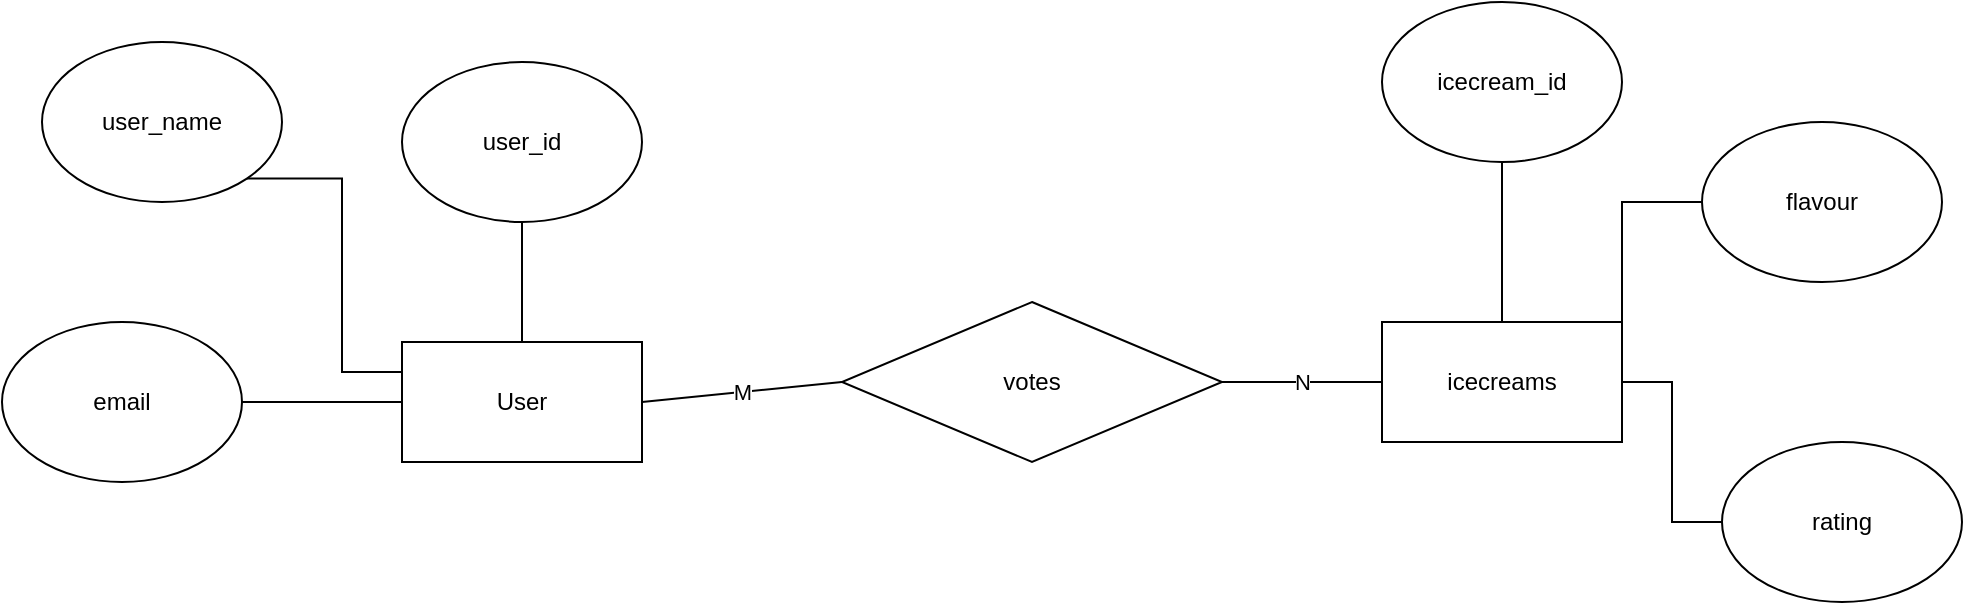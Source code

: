 <mxfile version="17.1.3" type="device"><diagram id="fMCljZ-00V7Zb-hhHP1J" name="Page-1"><mxGraphModel dx="1240" dy="872" grid="1" gridSize="10" guides="1" tooltips="1" connect="1" arrows="1" fold="1" page="1" pageScale="1" pageWidth="827" pageHeight="1169" math="0" shadow="0"><root><mxCell id="0"/><mxCell id="1" parent="0"/><mxCell id="9Ke1NxLbtCCt8Ny00CKA-14" value="N" style="edgeStyle=orthogonalEdgeStyle;rounded=0;orthogonalLoop=1;jettySize=auto;html=1;exitX=1;exitY=0.5;exitDx=0;exitDy=0;entryX=0;entryY=0.5;entryDx=0;entryDy=0;endArrow=none;endFill=0;" edge="1" parent="1" source="9Ke1NxLbtCCt8Ny00CKA-1" target="9Ke1NxLbtCCt8Ny00CKA-3"><mxGeometry relative="1" as="geometry"/></mxCell><mxCell id="9Ke1NxLbtCCt8Ny00CKA-1" value="votes" style="rhombus;whiteSpace=wrap;html=1;" vertex="1" parent="1"><mxGeometry x="710" y="460" width="190" height="80" as="geometry"/></mxCell><mxCell id="9Ke1NxLbtCCt8Ny00CKA-11" style="edgeStyle=orthogonalEdgeStyle;rounded=0;orthogonalLoop=1;jettySize=auto;html=1;endArrow=none;endFill=0;" edge="1" parent="1" source="9Ke1NxLbtCCt8Ny00CKA-2" target="9Ke1NxLbtCCt8Ny00CKA-8"><mxGeometry relative="1" as="geometry"/></mxCell><mxCell id="9Ke1NxLbtCCt8Ny00CKA-2" value="User" style="rounded=0;whiteSpace=wrap;html=1;" vertex="1" parent="1"><mxGeometry x="490" y="480" width="120" height="60" as="geometry"/></mxCell><mxCell id="9Ke1NxLbtCCt8Ny00CKA-3" value="icecreams" style="rounded=0;whiteSpace=wrap;html=1;" vertex="1" parent="1"><mxGeometry x="980" y="470" width="120" height="60" as="geometry"/></mxCell><mxCell id="9Ke1NxLbtCCt8Ny00CKA-15" style="edgeStyle=orthogonalEdgeStyle;rounded=0;orthogonalLoop=1;jettySize=auto;html=1;exitX=0.5;exitY=1;exitDx=0;exitDy=0;entryX=0.5;entryY=0;entryDx=0;entryDy=0;endArrow=none;endFill=0;" edge="1" parent="1" source="9Ke1NxLbtCCt8Ny00CKA-4" target="9Ke1NxLbtCCt8Ny00CKA-3"><mxGeometry relative="1" as="geometry"/></mxCell><mxCell id="9Ke1NxLbtCCt8Ny00CKA-4" value="icecream_id" style="ellipse;whiteSpace=wrap;html=1;" vertex="1" parent="1"><mxGeometry x="980" y="310" width="120" height="80" as="geometry"/></mxCell><mxCell id="9Ke1NxLbtCCt8Ny00CKA-12" style="edgeStyle=orthogonalEdgeStyle;rounded=0;orthogonalLoop=1;jettySize=auto;html=1;entryX=0.5;entryY=0;entryDx=0;entryDy=0;endArrow=none;endFill=0;" edge="1" parent="1" source="9Ke1NxLbtCCt8Ny00CKA-5" target="9Ke1NxLbtCCt8Ny00CKA-2"><mxGeometry relative="1" as="geometry"/></mxCell><mxCell id="9Ke1NxLbtCCt8Ny00CKA-5" value="user_id" style="ellipse;whiteSpace=wrap;html=1;" vertex="1" parent="1"><mxGeometry x="490" y="340" width="120" height="80" as="geometry"/></mxCell><mxCell id="9Ke1NxLbtCCt8Ny00CKA-16" style="edgeStyle=orthogonalEdgeStyle;rounded=0;orthogonalLoop=1;jettySize=auto;html=1;exitX=0;exitY=0.5;exitDx=0;exitDy=0;entryX=1;entryY=0;entryDx=0;entryDy=0;endArrow=none;endFill=0;" edge="1" parent="1" source="9Ke1NxLbtCCt8Ny00CKA-6" target="9Ke1NxLbtCCt8Ny00CKA-3"><mxGeometry relative="1" as="geometry"/></mxCell><mxCell id="9Ke1NxLbtCCt8Ny00CKA-6" value="flavour" style="ellipse;whiteSpace=wrap;html=1;" vertex="1" parent="1"><mxGeometry x="1140" y="370" width="120" height="80" as="geometry"/></mxCell><mxCell id="9Ke1NxLbtCCt8Ny00CKA-17" style="edgeStyle=orthogonalEdgeStyle;rounded=0;orthogonalLoop=1;jettySize=auto;html=1;exitX=0;exitY=0.5;exitDx=0;exitDy=0;endArrow=none;endFill=0;" edge="1" parent="1" source="9Ke1NxLbtCCt8Ny00CKA-7" target="9Ke1NxLbtCCt8Ny00CKA-3"><mxGeometry relative="1" as="geometry"/></mxCell><mxCell id="9Ke1NxLbtCCt8Ny00CKA-7" value="rating" style="ellipse;whiteSpace=wrap;html=1;" vertex="1" parent="1"><mxGeometry x="1150" y="530" width="120" height="80" as="geometry"/></mxCell><mxCell id="9Ke1NxLbtCCt8Ny00CKA-8" value="email" style="ellipse;whiteSpace=wrap;html=1;" vertex="1" parent="1"><mxGeometry x="290" y="470" width="120" height="80" as="geometry"/></mxCell><mxCell id="9Ke1NxLbtCCt8Ny00CKA-13" style="edgeStyle=orthogonalEdgeStyle;rounded=0;orthogonalLoop=1;jettySize=auto;html=1;exitX=1;exitY=1;exitDx=0;exitDy=0;entryX=0;entryY=0.25;entryDx=0;entryDy=0;endArrow=none;endFill=0;" edge="1" parent="1" source="9Ke1NxLbtCCt8Ny00CKA-9" target="9Ke1NxLbtCCt8Ny00CKA-2"><mxGeometry relative="1" as="geometry"/></mxCell><mxCell id="9Ke1NxLbtCCt8Ny00CKA-9" value="user_name" style="ellipse;whiteSpace=wrap;html=1;" vertex="1" parent="1"><mxGeometry x="310" y="330" width="120" height="80" as="geometry"/></mxCell><mxCell id="9Ke1NxLbtCCt8Ny00CKA-10" value="M" style="endArrow=none;html=1;rounded=0;exitX=1;exitY=0.5;exitDx=0;exitDy=0;entryX=0;entryY=0.5;entryDx=0;entryDy=0;" edge="1" parent="1" source="9Ke1NxLbtCCt8Ny00CKA-2" target="9Ke1NxLbtCCt8Ny00CKA-1"><mxGeometry width="50" height="50" relative="1" as="geometry"><mxPoint x="630" y="510" as="sourcePoint"/><mxPoint x="680" y="460" as="targetPoint"/></mxGeometry></mxCell></root></mxGraphModel></diagram></mxfile>